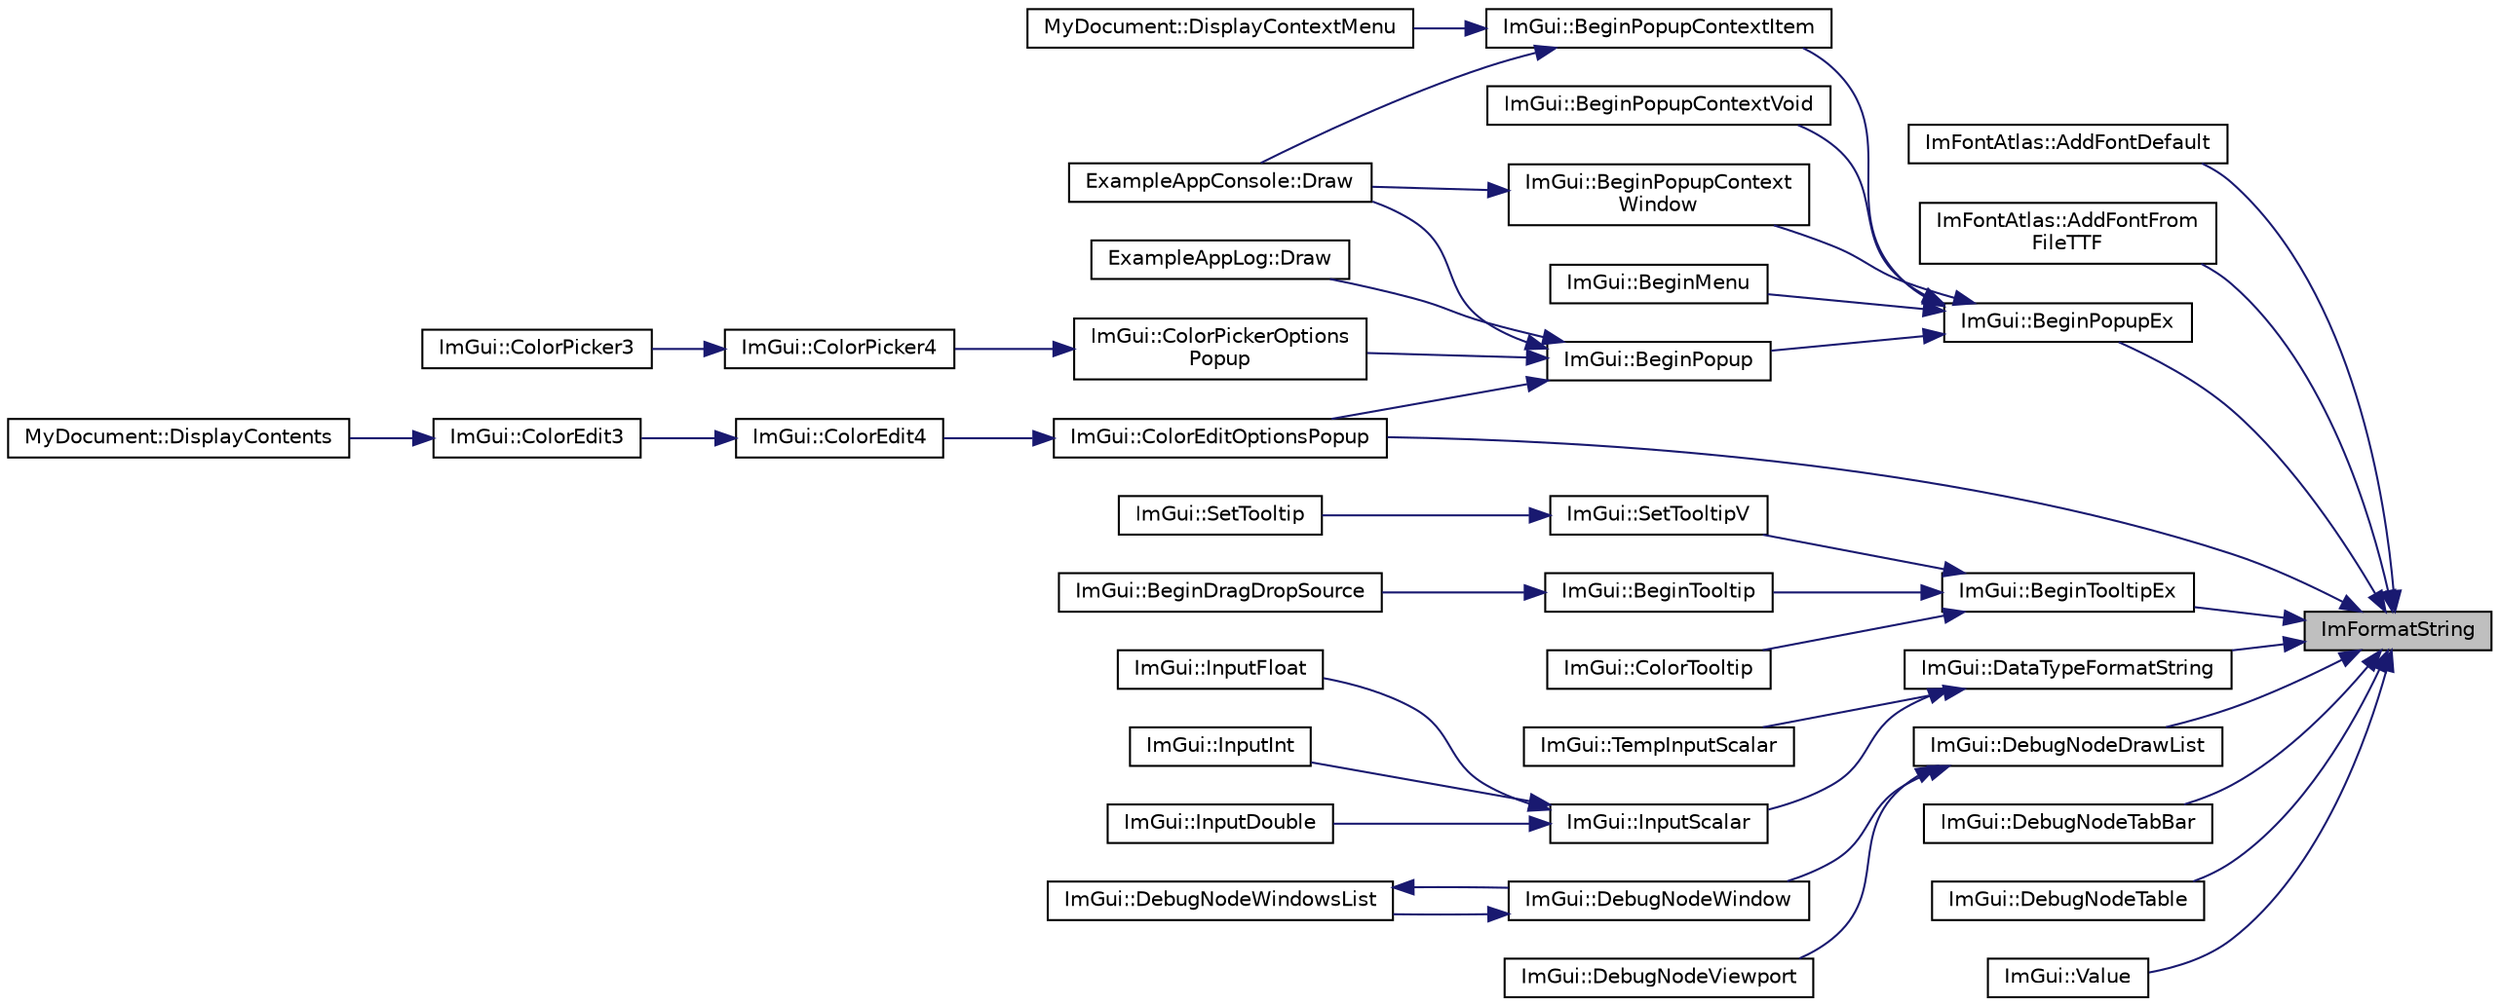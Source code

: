 digraph "ImFormatString"
{
 // LATEX_PDF_SIZE
  edge [fontname="Helvetica",fontsize="10",labelfontname="Helvetica",labelfontsize="10"];
  node [fontname="Helvetica",fontsize="10",shape=record];
  rankdir="RL";
  Node1 [label="ImFormatString",height=0.2,width=0.4,color="black", fillcolor="grey75", style="filled", fontcolor="black",tooltip=" "];
  Node1 -> Node2 [dir="back",color="midnightblue",fontsize="10",style="solid"];
  Node2 [label="ImFontAtlas::AddFontDefault",height=0.2,width=0.4,color="black", fillcolor="white", style="filled",URL="$struct_im_font_atlas.html#a9d2b4a94579bf603a0d2662cd8348cbd",tooltip=" "];
  Node1 -> Node3 [dir="back",color="midnightblue",fontsize="10",style="solid"];
  Node3 [label="ImFontAtlas::AddFontFrom\lFileTTF",height=0.2,width=0.4,color="black", fillcolor="white", style="filled",URL="$struct_im_font_atlas.html#a26d0333bae95222ca2c2fd2886eae562",tooltip=" "];
  Node1 -> Node4 [dir="back",color="midnightblue",fontsize="10",style="solid"];
  Node4 [label="ImGui::BeginPopupEx",height=0.2,width=0.4,color="black", fillcolor="white", style="filled",URL="$namespace_im_gui.html#a89da3a22300e8293257b6cfdf1b83b7a",tooltip=" "];
  Node4 -> Node5 [dir="back",color="midnightblue",fontsize="10",style="solid"];
  Node5 [label="ImGui::BeginMenu",height=0.2,width=0.4,color="black", fillcolor="white", style="filled",URL="$namespace_im_gui.html#a1e55711a21f97d5dff919d697d3a7201",tooltip=" "];
  Node4 -> Node6 [dir="back",color="midnightblue",fontsize="10",style="solid"];
  Node6 [label="ImGui::BeginPopup",height=0.2,width=0.4,color="black", fillcolor="white", style="filled",URL="$namespace_im_gui.html#a10e213926d8ca212266bc5fbded1e026",tooltip=" "];
  Node6 -> Node7 [dir="back",color="midnightblue",fontsize="10",style="solid"];
  Node7 [label="ImGui::ColorEditOptionsPopup",height=0.2,width=0.4,color="black", fillcolor="white", style="filled",URL="$namespace_im_gui.html#a6bfb117816d669f8704e5d0c0c0795fe",tooltip=" "];
  Node7 -> Node8 [dir="back",color="midnightblue",fontsize="10",style="solid"];
  Node8 [label="ImGui::ColorEdit4",height=0.2,width=0.4,color="black", fillcolor="white", style="filled",URL="$namespace_im_gui.html#ac3f45e2aa0b1d591cc8a2cdf8b566a45",tooltip=" "];
  Node8 -> Node9 [dir="back",color="midnightblue",fontsize="10",style="solid"];
  Node9 [label="ImGui::ColorEdit3",height=0.2,width=0.4,color="black", fillcolor="white", style="filled",URL="$namespace_im_gui.html#a5afe76ba1c91f07363e40396e7df656e",tooltip=" "];
  Node9 -> Node10 [dir="back",color="midnightblue",fontsize="10",style="solid"];
  Node10 [label="MyDocument::DisplayContents",height=0.2,width=0.4,color="black", fillcolor="white", style="filled",URL="$struct_my_document.html#aa51e0b8e6c95b7109a507603599c05d9",tooltip=" "];
  Node6 -> Node11 [dir="back",color="midnightblue",fontsize="10",style="solid"];
  Node11 [label="ImGui::ColorPickerOptions\lPopup",height=0.2,width=0.4,color="black", fillcolor="white", style="filled",URL="$namespace_im_gui.html#a6d112eeb6d8ffdebbc9d9a8c66babbee",tooltip=" "];
  Node11 -> Node12 [dir="back",color="midnightblue",fontsize="10",style="solid"];
  Node12 [label="ImGui::ColorPicker4",height=0.2,width=0.4,color="black", fillcolor="white", style="filled",URL="$namespace_im_gui.html#a3d5aae9e0a14aa051d5a799abbe97b32",tooltip=" "];
  Node12 -> Node13 [dir="back",color="midnightblue",fontsize="10",style="solid"];
  Node13 [label="ImGui::ColorPicker3",height=0.2,width=0.4,color="black", fillcolor="white", style="filled",URL="$namespace_im_gui.html#a2a2a98cb9a17b18702be6b954670b388",tooltip=" "];
  Node6 -> Node14 [dir="back",color="midnightblue",fontsize="10",style="solid"];
  Node14 [label="ExampleAppConsole::Draw",height=0.2,width=0.4,color="black", fillcolor="white", style="filled",URL="$struct_example_app_console.html#a0518a09c7e8648dd52c7c06df19ac17a",tooltip=" "];
  Node6 -> Node15 [dir="back",color="midnightblue",fontsize="10",style="solid"];
  Node15 [label="ExampleAppLog::Draw",height=0.2,width=0.4,color="black", fillcolor="white", style="filled",URL="$struct_example_app_log.html#a5ad3a4bdb89171b84aeaff96948a1f77",tooltip=" "];
  Node4 -> Node16 [dir="back",color="midnightblue",fontsize="10",style="solid"];
  Node16 [label="ImGui::BeginPopupContextItem",height=0.2,width=0.4,color="black", fillcolor="white", style="filled",URL="$namespace_im_gui.html#a440894c8c00495d5cc01529f4504fca9",tooltip=" "];
  Node16 -> Node17 [dir="back",color="midnightblue",fontsize="10",style="solid"];
  Node17 [label="MyDocument::DisplayContextMenu",height=0.2,width=0.4,color="black", fillcolor="white", style="filled",URL="$struct_my_document.html#ae9e8d83c14b75c307447e3f410e432ec",tooltip=" "];
  Node16 -> Node14 [dir="back",color="midnightblue",fontsize="10",style="solid"];
  Node4 -> Node18 [dir="back",color="midnightblue",fontsize="10",style="solid"];
  Node18 [label="ImGui::BeginPopupContextVoid",height=0.2,width=0.4,color="black", fillcolor="white", style="filled",URL="$namespace_im_gui.html#a6758a456204101a9c4a660da4cfba2c9",tooltip=" "];
  Node4 -> Node19 [dir="back",color="midnightblue",fontsize="10",style="solid"];
  Node19 [label="ImGui::BeginPopupContext\lWindow",height=0.2,width=0.4,color="black", fillcolor="white", style="filled",URL="$namespace_im_gui.html#aef8b2c0baa27bd5c68f676aaf14ed946",tooltip=" "];
  Node19 -> Node14 [dir="back",color="midnightblue",fontsize="10",style="solid"];
  Node1 -> Node20 [dir="back",color="midnightblue",fontsize="10",style="solid"];
  Node20 [label="ImGui::BeginTooltipEx",height=0.2,width=0.4,color="black", fillcolor="white", style="filled",URL="$namespace_im_gui.html#a275e14075f65a027443f5b838c910cb9",tooltip=" "];
  Node20 -> Node21 [dir="back",color="midnightblue",fontsize="10",style="solid"];
  Node21 [label="ImGui::BeginTooltip",height=0.2,width=0.4,color="black", fillcolor="white", style="filled",URL="$namespace_im_gui.html#a36816a48385f4759d746a03cf6202512",tooltip=" "];
  Node21 -> Node22 [dir="back",color="midnightblue",fontsize="10",style="solid"];
  Node22 [label="ImGui::BeginDragDropSource",height=0.2,width=0.4,color="black", fillcolor="white", style="filled",URL="$namespace_im_gui.html#ac2609b0f034d3bcd8d70d26df8694eaa",tooltip=" "];
  Node20 -> Node23 [dir="back",color="midnightblue",fontsize="10",style="solid"];
  Node23 [label="ImGui::ColorTooltip",height=0.2,width=0.4,color="black", fillcolor="white", style="filled",URL="$namespace_im_gui.html#afad90b366b6471e3b13175c0ebeb26c8",tooltip=" "];
  Node20 -> Node24 [dir="back",color="midnightblue",fontsize="10",style="solid"];
  Node24 [label="ImGui::SetTooltipV",height=0.2,width=0.4,color="black", fillcolor="white", style="filled",URL="$namespace_im_gui.html#a3826acf68fc4a12bb66401575f51d6a2",tooltip=" "];
  Node24 -> Node25 [dir="back",color="midnightblue",fontsize="10",style="solid"];
  Node25 [label="ImGui::SetTooltip",height=0.2,width=0.4,color="black", fillcolor="white", style="filled",URL="$namespace_im_gui.html#a313073fa01b8a9791f241ef93091ce92",tooltip=" "];
  Node1 -> Node7 [dir="back",color="midnightblue",fontsize="10",style="solid"];
  Node1 -> Node26 [dir="back",color="midnightblue",fontsize="10",style="solid"];
  Node26 [label="ImGui::DataTypeFormatString",height=0.2,width=0.4,color="black", fillcolor="white", style="filled",URL="$namespace_im_gui.html#a5fda8e22d0e4721940aefcb7232b1f82",tooltip=" "];
  Node26 -> Node27 [dir="back",color="midnightblue",fontsize="10",style="solid"];
  Node27 [label="ImGui::InputScalar",height=0.2,width=0.4,color="black", fillcolor="white", style="filled",URL="$namespace_im_gui.html#afdb54540b7480872fbb746f64344b374",tooltip=" "];
  Node27 -> Node28 [dir="back",color="midnightblue",fontsize="10",style="solid"];
  Node28 [label="ImGui::InputDouble",height=0.2,width=0.4,color="black", fillcolor="white", style="filled",URL="$namespace_im_gui.html#ad941c3cfa561ca35b674fd5802bcf870",tooltip=" "];
  Node27 -> Node29 [dir="back",color="midnightblue",fontsize="10",style="solid"];
  Node29 [label="ImGui::InputFloat",height=0.2,width=0.4,color="black", fillcolor="white", style="filled",URL="$namespace_im_gui.html#a36b86c9d7226f18c316400c83a904454",tooltip=" "];
  Node27 -> Node30 [dir="back",color="midnightblue",fontsize="10",style="solid"];
  Node30 [label="ImGui::InputInt",height=0.2,width=0.4,color="black", fillcolor="white", style="filled",URL="$namespace_im_gui.html#a36fc45a3c41a63ea9a983cc851752505",tooltip=" "];
  Node26 -> Node31 [dir="back",color="midnightblue",fontsize="10",style="solid"];
  Node31 [label="ImGui::TempInputScalar",height=0.2,width=0.4,color="black", fillcolor="white", style="filled",URL="$namespace_im_gui.html#a392fed3e7db2a75abf217bf84c6abce9",tooltip=" "];
  Node1 -> Node32 [dir="back",color="midnightblue",fontsize="10",style="solid"];
  Node32 [label="ImGui::DebugNodeDrawList",height=0.2,width=0.4,color="black", fillcolor="white", style="filled",URL="$namespace_im_gui.html#a4fb68e2b5853124ce4d05f455fed0ad4",tooltip=" "];
  Node32 -> Node33 [dir="back",color="midnightblue",fontsize="10",style="solid"];
  Node33 [label="ImGui::DebugNodeViewport",height=0.2,width=0.4,color="black", fillcolor="white", style="filled",URL="$namespace_im_gui.html#aa5e5f50f28c04a26264c0943c7281171",tooltip=" "];
  Node32 -> Node34 [dir="back",color="midnightblue",fontsize="10",style="solid"];
  Node34 [label="ImGui::DebugNodeWindow",height=0.2,width=0.4,color="black", fillcolor="white", style="filled",URL="$namespace_im_gui.html#afcb602554925c5409977f0fb39f77e5d",tooltip=" "];
  Node34 -> Node35 [dir="back",color="midnightblue",fontsize="10",style="solid"];
  Node35 [label="ImGui::DebugNodeWindowsList",height=0.2,width=0.4,color="black", fillcolor="white", style="filled",URL="$namespace_im_gui.html#a8c2ed9f140c90d8eaca1e2cfd8f46142",tooltip=" "];
  Node35 -> Node34 [dir="back",color="midnightblue",fontsize="10",style="solid"];
  Node1 -> Node36 [dir="back",color="midnightblue",fontsize="10",style="solid"];
  Node36 [label="ImGui::DebugNodeTabBar",height=0.2,width=0.4,color="black", fillcolor="white", style="filled",URL="$namespace_im_gui.html#ac5f1a2b50c26c83d3df78d94e95f0bd0",tooltip=" "];
  Node1 -> Node37 [dir="back",color="midnightblue",fontsize="10",style="solid"];
  Node37 [label="ImGui::DebugNodeTable",height=0.2,width=0.4,color="black", fillcolor="white", style="filled",URL="$namespace_im_gui.html#ae944ffc599add73d6f3220165475ffd8",tooltip=" "];
  Node1 -> Node38 [dir="back",color="midnightblue",fontsize="10",style="solid"];
  Node38 [label="ImGui::Value",height=0.2,width=0.4,color="black", fillcolor="white", style="filled",URL="$namespace_im_gui.html#a0c8b87438082a1d0a46ae2a76090ca16",tooltip=" "];
}
